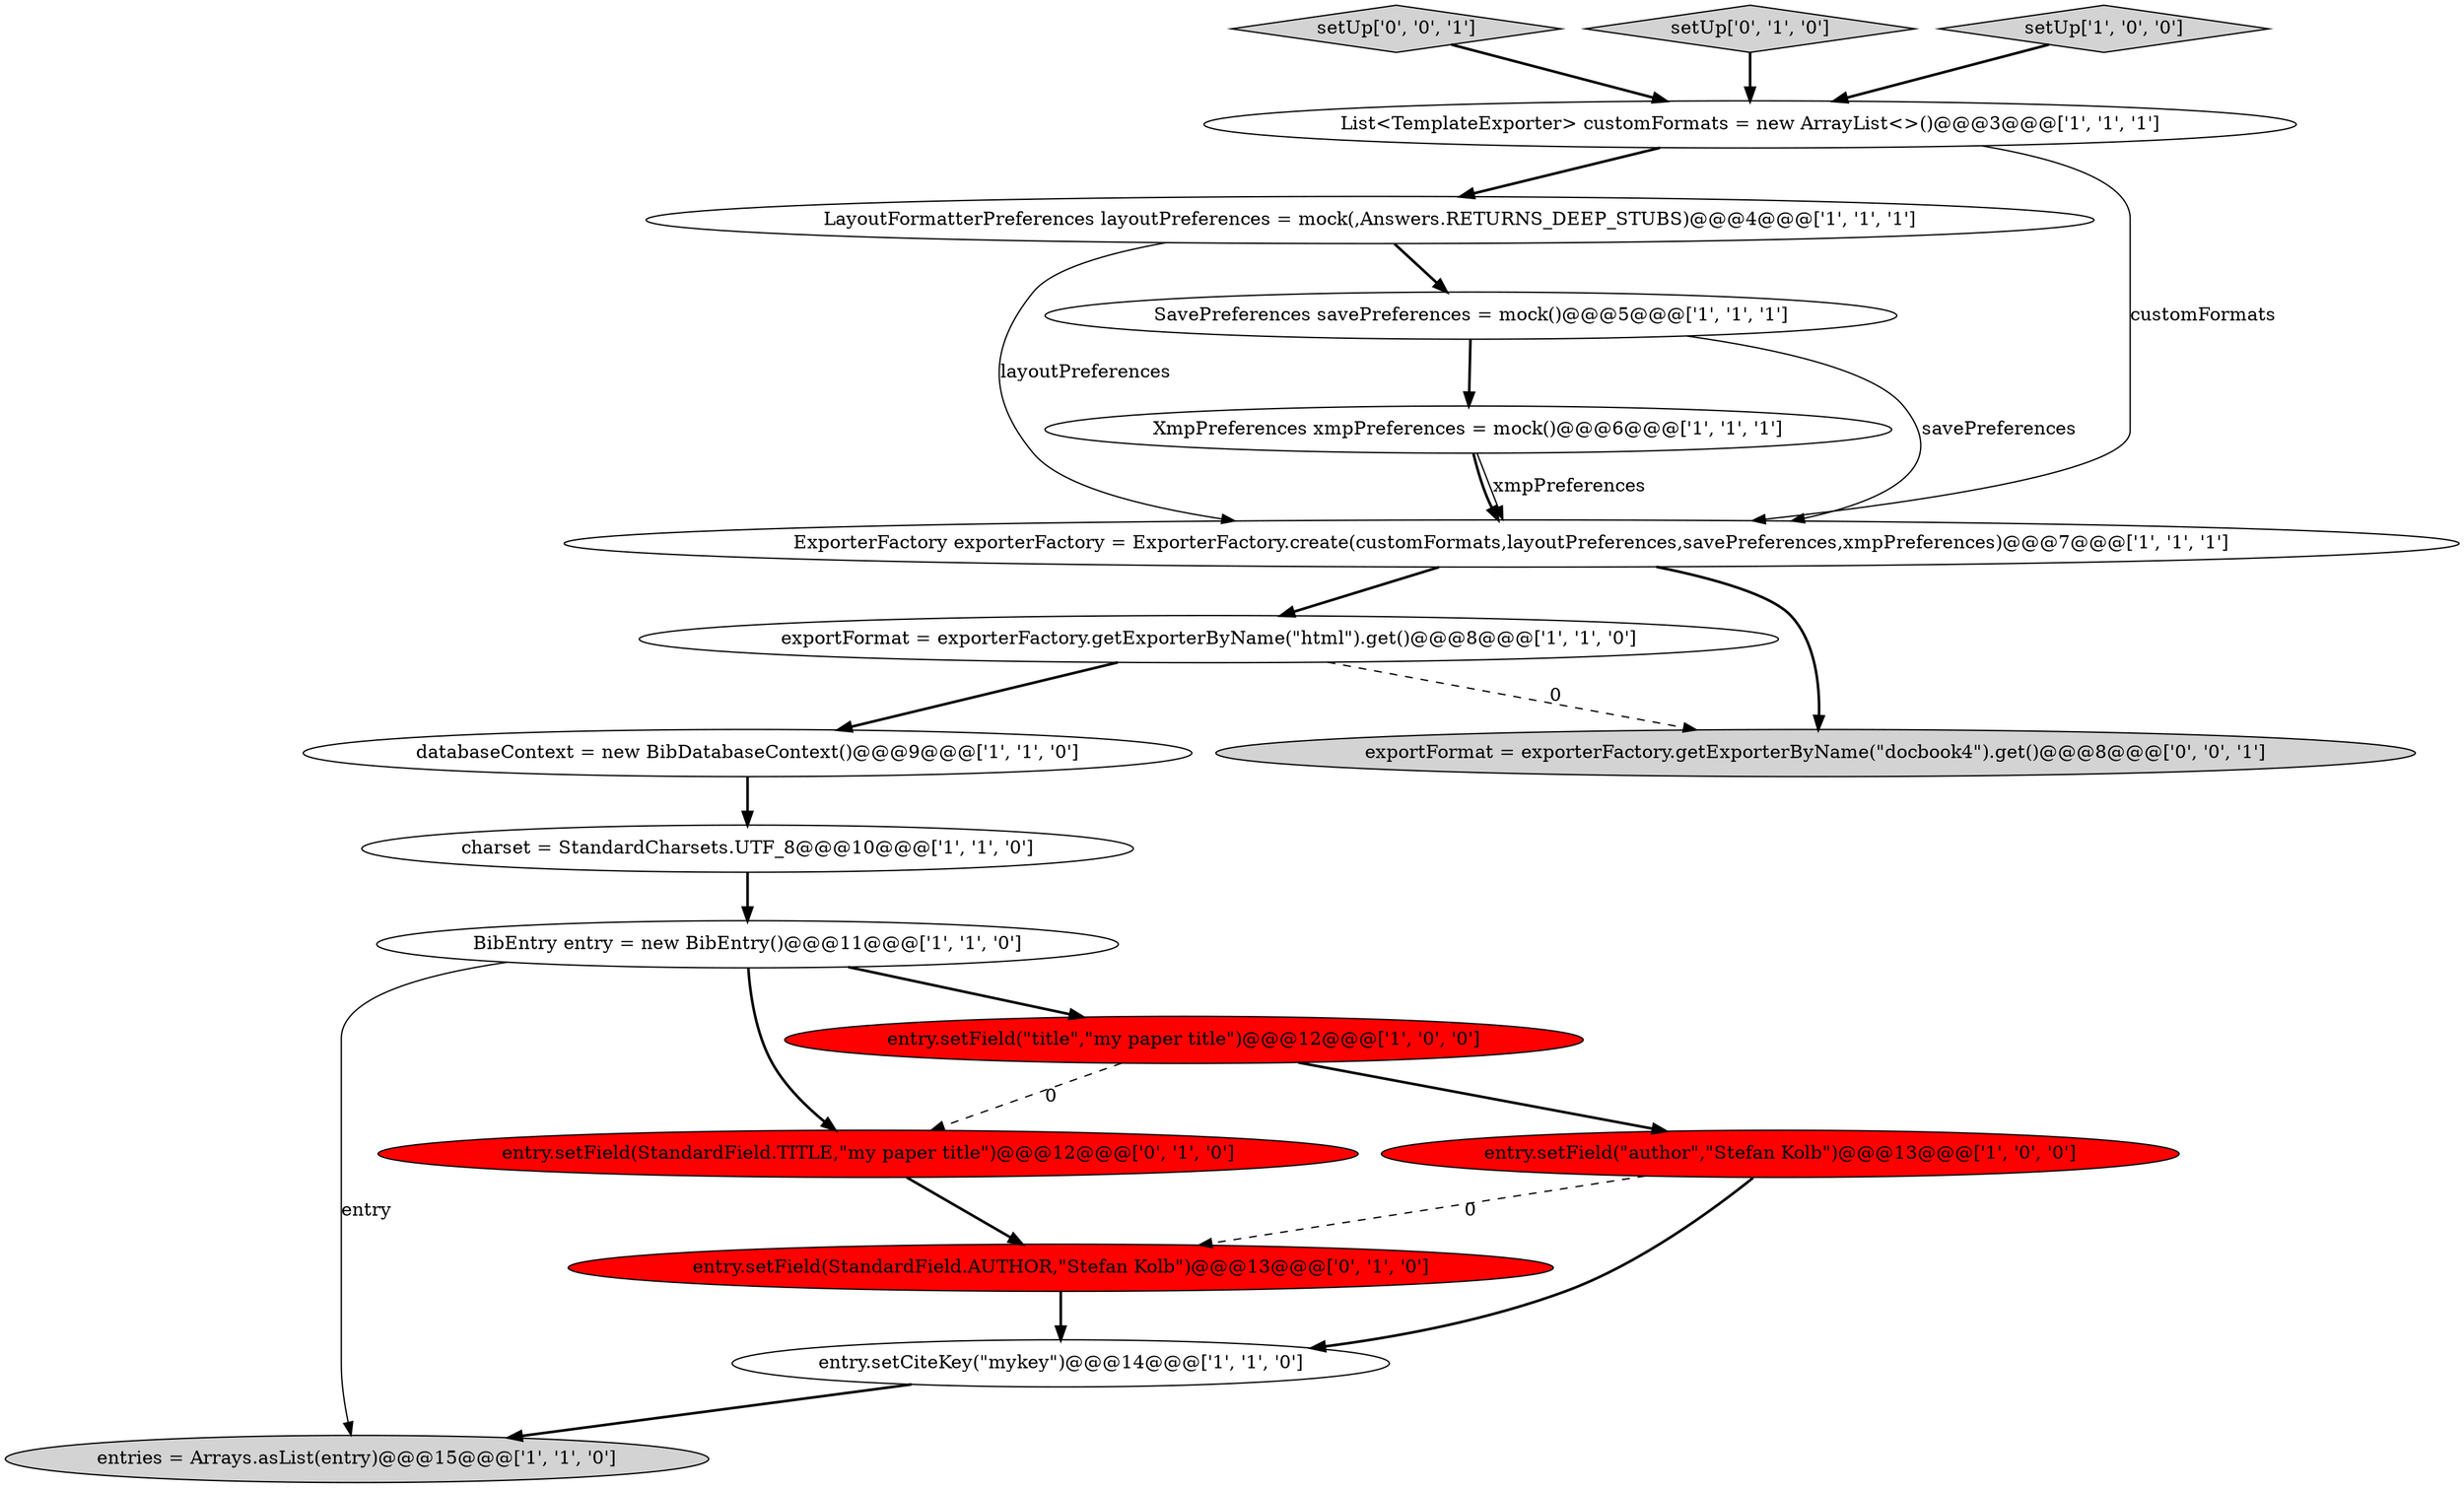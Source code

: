 digraph {
11 [style = filled, label = "LayoutFormatterPreferences layoutPreferences = mock(,Answers.RETURNS_DEEP_STUBS)@@@4@@@['1', '1', '1']", fillcolor = white, shape = ellipse image = "AAA0AAABBB1BBB"];
5 [style = filled, label = "XmpPreferences xmpPreferences = mock()@@@6@@@['1', '1', '1']", fillcolor = white, shape = ellipse image = "AAA0AAABBB1BBB"];
18 [style = filled, label = "exportFormat = exporterFactory.getExporterByName(\"docbook4\").get()@@@8@@@['0', '0', '1']", fillcolor = lightgray, shape = ellipse image = "AAA0AAABBB3BBB"];
17 [style = filled, label = "setUp['0', '0', '1']", fillcolor = lightgray, shape = diamond image = "AAA0AAABBB3BBB"];
14 [style = filled, label = "entry.setField(StandardField.AUTHOR,\"Stefan Kolb\")@@@13@@@['0', '1', '0']", fillcolor = red, shape = ellipse image = "AAA1AAABBB2BBB"];
2 [style = filled, label = "databaseContext = new BibDatabaseContext()@@@9@@@['1', '1', '0']", fillcolor = white, shape = ellipse image = "AAA0AAABBB1BBB"];
4 [style = filled, label = "entry.setField(\"title\",\"my paper title\")@@@12@@@['1', '0', '0']", fillcolor = red, shape = ellipse image = "AAA1AAABBB1BBB"];
0 [style = filled, label = "List<TemplateExporter> customFormats = new ArrayList<>()@@@3@@@['1', '1', '1']", fillcolor = white, shape = ellipse image = "AAA0AAABBB1BBB"];
10 [style = filled, label = "exportFormat = exporterFactory.getExporterByName(\"html\").get()@@@8@@@['1', '1', '0']", fillcolor = white, shape = ellipse image = "AAA0AAABBB1BBB"];
1 [style = filled, label = "ExporterFactory exporterFactory = ExporterFactory.create(customFormats,layoutPreferences,savePreferences,xmpPreferences)@@@7@@@['1', '1', '1']", fillcolor = white, shape = ellipse image = "AAA0AAABBB1BBB"];
6 [style = filled, label = "BibEntry entry = new BibEntry()@@@11@@@['1', '1', '0']", fillcolor = white, shape = ellipse image = "AAA0AAABBB1BBB"];
7 [style = filled, label = "entries = Arrays.asList(entry)@@@15@@@['1', '1', '0']", fillcolor = lightgray, shape = ellipse image = "AAA0AAABBB1BBB"];
8 [style = filled, label = "charset = StandardCharsets.UTF_8@@@10@@@['1', '1', '0']", fillcolor = white, shape = ellipse image = "AAA0AAABBB1BBB"];
9 [style = filled, label = "entry.setCiteKey(\"mykey\")@@@14@@@['1', '1', '0']", fillcolor = white, shape = ellipse image = "AAA0AAABBB1BBB"];
13 [style = filled, label = "entry.setField(\"author\",\"Stefan Kolb\")@@@13@@@['1', '0', '0']", fillcolor = red, shape = ellipse image = "AAA1AAABBB1BBB"];
15 [style = filled, label = "setUp['0', '1', '0']", fillcolor = lightgray, shape = diamond image = "AAA0AAABBB2BBB"];
16 [style = filled, label = "entry.setField(StandardField.TITLE,\"my paper title\")@@@12@@@['0', '1', '0']", fillcolor = red, shape = ellipse image = "AAA1AAABBB2BBB"];
12 [style = filled, label = "SavePreferences savePreferences = mock()@@@5@@@['1', '1', '1']", fillcolor = white, shape = ellipse image = "AAA0AAABBB1BBB"];
3 [style = filled, label = "setUp['1', '0', '0']", fillcolor = lightgray, shape = diamond image = "AAA0AAABBB1BBB"];
4->16 [style = dashed, label="0"];
12->5 [style = bold, label=""];
4->13 [style = bold, label=""];
0->11 [style = bold, label=""];
0->1 [style = solid, label="customFormats"];
1->18 [style = bold, label=""];
11->12 [style = bold, label=""];
8->6 [style = bold, label=""];
5->1 [style = solid, label="xmpPreferences"];
9->7 [style = bold, label=""];
3->0 [style = bold, label=""];
13->14 [style = dashed, label="0"];
5->1 [style = bold, label=""];
6->4 [style = bold, label=""];
12->1 [style = solid, label="savePreferences"];
17->0 [style = bold, label=""];
6->16 [style = bold, label=""];
15->0 [style = bold, label=""];
11->1 [style = solid, label="layoutPreferences"];
16->14 [style = bold, label=""];
14->9 [style = bold, label=""];
10->2 [style = bold, label=""];
13->9 [style = bold, label=""];
1->10 [style = bold, label=""];
6->7 [style = solid, label="entry"];
10->18 [style = dashed, label="0"];
2->8 [style = bold, label=""];
}
